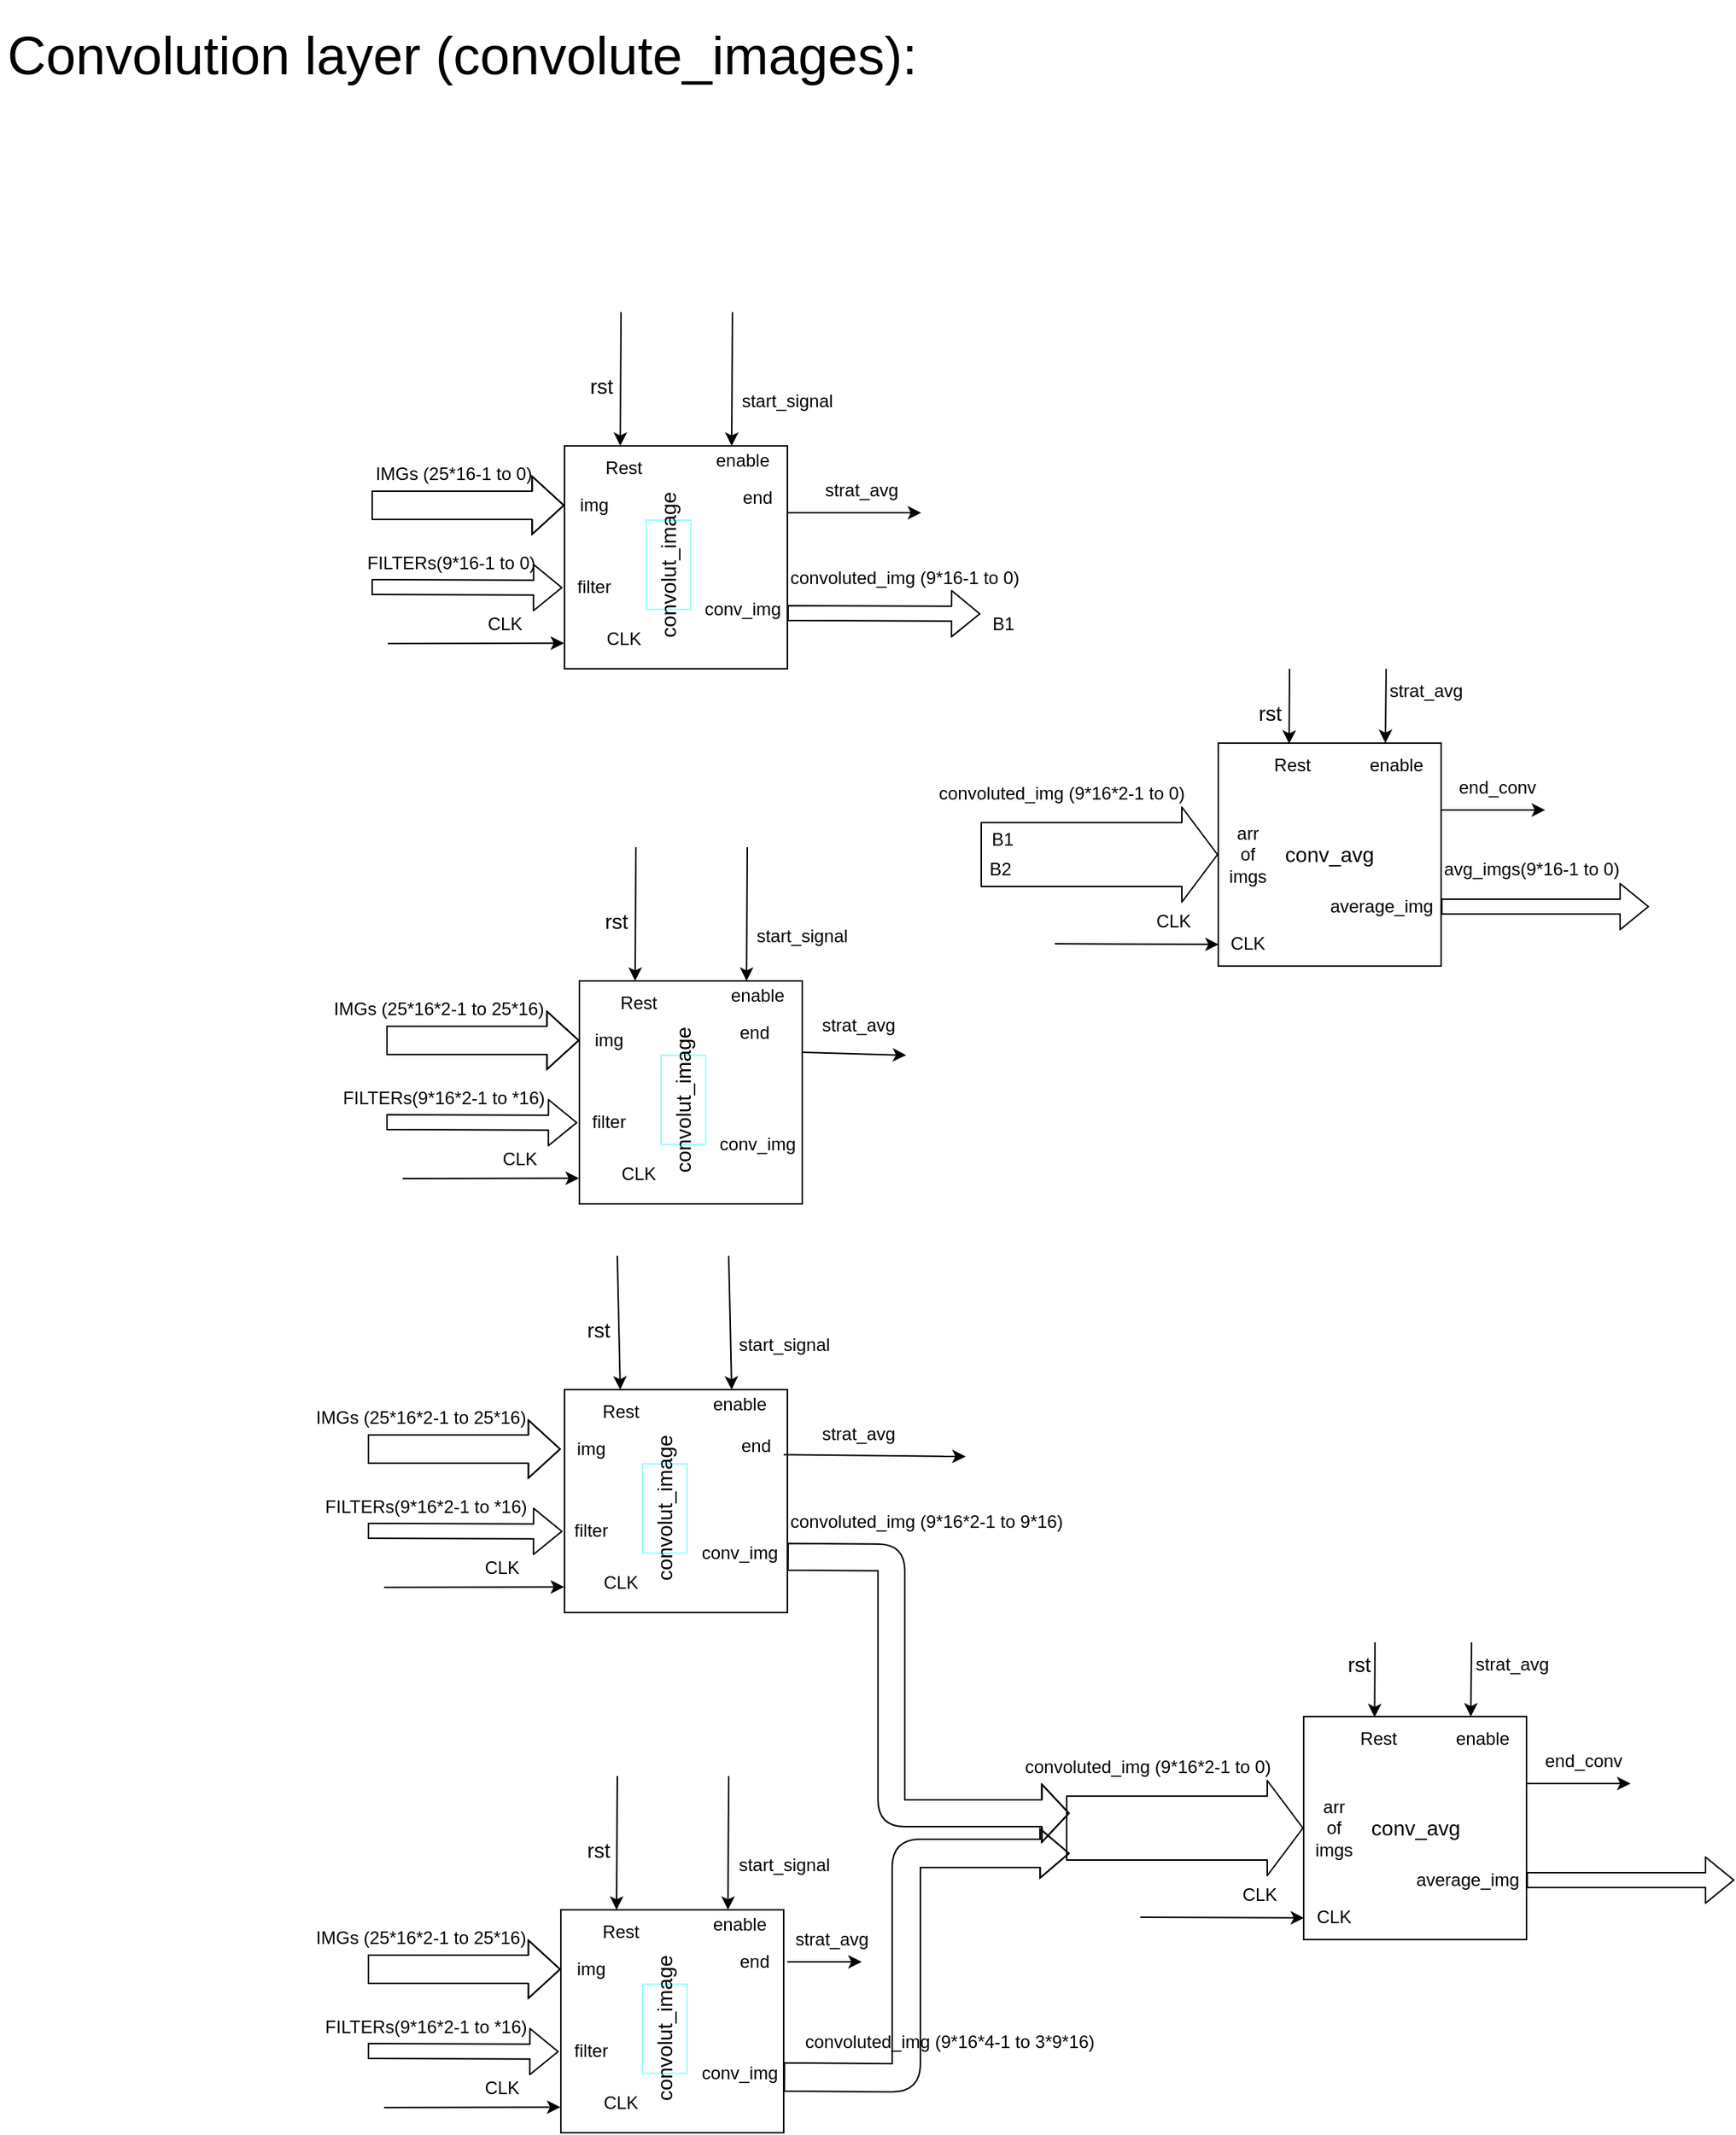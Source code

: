 <mxfile version="14.7.2" type="github">
  <diagram id="MoYYfzDykTdppg0qkuKj" name="Page-1">
    <mxGraphModel dx="2050" dy="1593" grid="1" gridSize="10" guides="1" tooltips="1" connect="1" arrows="1" fold="1" page="1" pageScale="1" pageWidth="850" pageHeight="1100" math="0" shadow="0">
      <root>
        <mxCell id="0" />
        <mxCell id="1" parent="0" />
        <mxCell id="FeKZphnsFgbxzVcXP9qo-1" value="" style="whiteSpace=wrap;html=1;aspect=fixed;fillColor=#FFFFFF;" vertex="1" parent="1">
          <mxGeometry x="90" y="130" width="150" height="150" as="geometry" />
        </mxCell>
        <mxCell id="FeKZphnsFgbxzVcXP9qo-2" value="&lt;font style=&quot;font-size: 14px&quot;&gt;convolut_image&lt;/font&gt;" style="text;html=1;strokeColor=#99FFFF;fillColor=none;align=center;verticalAlign=middle;whiteSpace=wrap;rounded=0;rotation=-90;" vertex="1" parent="1">
          <mxGeometry x="130" y="195" width="60" height="30" as="geometry" />
        </mxCell>
        <mxCell id="FeKZphnsFgbxzVcXP9qo-5" value="&lt;span style=&quot;font-size: 14px&quot;&gt;conv_avg&lt;/span&gt;" style="whiteSpace=wrap;html=1;aspect=fixed;" vertex="1" parent="1">
          <mxGeometry x="530" y="330" width="150" height="150" as="geometry" />
        </mxCell>
        <mxCell id="FeKZphnsFgbxzVcXP9qo-8" value="&lt;h1&gt;&lt;span style=&quot;font-size: 36px ; font-weight: 400 ; text-align: center&quot;&gt;Convolution layer (convolute_images):&lt;/span&gt;&lt;br&gt;&lt;/h1&gt;&lt;div&gt;&lt;span style=&quot;font-size: 36px ; font-weight: 400 ; text-align: center&quot;&gt;&lt;br&gt;&lt;/span&gt;&lt;/div&gt;" style="text;html=1;strokeColor=none;fillColor=none;spacing=5;spacingTop=-20;whiteSpace=wrap;overflow=hidden;rounded=0;" vertex="1" parent="1">
          <mxGeometry x="-290" y="-160" width="860" height="120" as="geometry" />
        </mxCell>
        <mxCell id="FeKZphnsFgbxzVcXP9qo-10" value="strat_avg" style="text;html=1;strokeColor=none;fillColor=none;align=center;verticalAlign=middle;whiteSpace=wrap;rounded=0;" vertex="1" parent="1">
          <mxGeometry x="260" y="145" width="60" height="30" as="geometry" />
        </mxCell>
        <mxCell id="FeKZphnsFgbxzVcXP9qo-16" value="" style="endArrow=classic;html=1;entryX=0.75;entryY=0;entryDx=0;entryDy=0;" edge="1" parent="1" target="FeKZphnsFgbxzVcXP9qo-1">
          <mxGeometry width="50" height="50" relative="1" as="geometry">
            <mxPoint x="203" y="40" as="sourcePoint" />
            <mxPoint x="205" y="120" as="targetPoint" />
          </mxGeometry>
        </mxCell>
        <mxCell id="FeKZphnsFgbxzVcXP9qo-18" value="&lt;font style=&quot;font-size: 14px&quot;&gt;rst&lt;/font&gt;" style="text;html=1;strokeColor=none;fillColor=none;align=center;verticalAlign=middle;whiteSpace=wrap;rounded=0;" vertex="1" parent="1">
          <mxGeometry x="90" y="80" width="50" height="20" as="geometry" />
        </mxCell>
        <mxCell id="FeKZphnsFgbxzVcXP9qo-112" value="start_signal" style="text;html=1;strokeColor=none;fillColor=none;align=center;verticalAlign=middle;whiteSpace=wrap;rounded=0;" vertex="1" parent="1">
          <mxGeometry x="220" y="90" width="40" height="20" as="geometry" />
        </mxCell>
        <mxCell id="FeKZphnsFgbxzVcXP9qo-113" value="enable" style="text;html=1;strokeColor=none;fillColor=none;align=center;verticalAlign=middle;whiteSpace=wrap;rounded=0;" vertex="1" parent="1">
          <mxGeometry x="190" y="130" width="40" height="20" as="geometry" />
        </mxCell>
        <mxCell id="FeKZphnsFgbxzVcXP9qo-114" value="Rest" style="text;html=1;strokeColor=none;fillColor=none;align=center;verticalAlign=middle;whiteSpace=wrap;rounded=0;" vertex="1" parent="1">
          <mxGeometry x="110" y="135" width="40" height="20" as="geometry" />
        </mxCell>
        <mxCell id="FeKZphnsFgbxzVcXP9qo-116" value="" style="endArrow=classic;html=1;entryX=-0.002;entryY=0.885;entryDx=0;entryDy=0;entryPerimeter=0;" edge="1" parent="1" target="FeKZphnsFgbxzVcXP9qo-1">
          <mxGeometry width="50" height="50" relative="1" as="geometry">
            <mxPoint x="-29" y="263" as="sourcePoint" />
            <mxPoint x="70" y="261" as="targetPoint" />
          </mxGeometry>
        </mxCell>
        <mxCell id="FeKZphnsFgbxzVcXP9qo-117" value="CLK" style="text;html=1;strokeColor=none;fillColor=none;align=center;verticalAlign=middle;whiteSpace=wrap;rounded=0;" vertex="1" parent="1">
          <mxGeometry x="30" y="240" width="40" height="20" as="geometry" />
        </mxCell>
        <mxCell id="FeKZphnsFgbxzVcXP9qo-119" value="CLK" style="text;html=1;strokeColor=none;fillColor=none;align=center;verticalAlign=middle;whiteSpace=wrap;rounded=0;" vertex="1" parent="1">
          <mxGeometry x="110" y="250" width="40" height="20" as="geometry" />
        </mxCell>
        <mxCell id="FeKZphnsFgbxzVcXP9qo-121" value="" style="shape=flexArrow;endArrow=classic;html=1;entryX=-0.009;entryY=0.636;entryDx=0;entryDy=0;entryPerimeter=0;" edge="1" parent="1" target="FeKZphnsFgbxzVcXP9qo-1">
          <mxGeometry width="50" height="50" relative="1" as="geometry">
            <mxPoint x="-40" y="225" as="sourcePoint" />
            <mxPoint x="40" y="190" as="targetPoint" />
          </mxGeometry>
        </mxCell>
        <mxCell id="FeKZphnsFgbxzVcXP9qo-123" value="" style="shape=flexArrow;endArrow=classic;html=1;entryX=0;entryY=0.5;entryDx=0;entryDy=0;endWidth=19;endSize=6.78;width=19;" edge="1" parent="1" target="FeKZphnsFgbxzVcXP9qo-132">
          <mxGeometry width="50" height="50" relative="1" as="geometry">
            <mxPoint x="-40" y="170" as="sourcePoint" />
            <mxPoint x="60" y="140" as="targetPoint" />
            <Array as="points">
              <mxPoint x="40" y="170" />
            </Array>
          </mxGeometry>
        </mxCell>
        <mxCell id="FeKZphnsFgbxzVcXP9qo-124" value="&lt;h1 style=&quot;text-align: left&quot;&gt;&lt;span style=&quot;font-weight: normal&quot;&gt;&lt;font style=&quot;font-size: 12px&quot;&gt;IMGs (25*16-1 to 0)&lt;/font&gt;&lt;/span&gt;&lt;/h1&gt;" style="text;html=1;align=center;verticalAlign=middle;resizable=0;points=[];autosize=1;strokeColor=none;" vertex="1" parent="1">
          <mxGeometry x="-45" y="115" width="120" height="60" as="geometry" />
        </mxCell>
        <mxCell id="FeKZphnsFgbxzVcXP9qo-126" value="&lt;h1 style=&quot;text-align: left&quot;&gt;&lt;span style=&quot;font-weight: normal&quot;&gt;&lt;font style=&quot;font-size: 12px&quot;&gt;FILTERs(9*16-1 to 0)&amp;nbsp;&lt;/font&gt;&lt;/span&gt;&lt;/h1&gt;" style="text;html=1;align=center;verticalAlign=middle;resizable=0;points=[];autosize=1;strokeColor=none;" vertex="1" parent="1">
          <mxGeometry x="-50" y="175" width="130" height="60" as="geometry" />
        </mxCell>
        <mxCell id="FeKZphnsFgbxzVcXP9qo-129" value="&lt;h1&gt;&lt;span style=&quot;font-weight: normal&quot;&gt;&lt;font style=&quot;font-size: 12px&quot;&gt;convoluted_img&amp;nbsp;&lt;/font&gt;&lt;/span&gt;&lt;span style=&quot;font-weight: normal&quot;&gt;&lt;font style=&quot;font-size: 12px&quot;&gt;(9*16-1 to 0)&amp;nbsp;&lt;/font&gt;&lt;/span&gt;&lt;/h1&gt;" style="text;html=1;strokeColor=none;fillColor=none;align=left;verticalAlign=middle;whiteSpace=wrap;rounded=0;" vertex="1" parent="1">
          <mxGeometry x="240" y="205" width="180" height="20" as="geometry" />
        </mxCell>
        <mxCell id="FeKZphnsFgbxzVcXP9qo-131" value="B1" style="text;html=1;align=center;verticalAlign=middle;resizable=0;points=[];autosize=1;strokeColor=none;" vertex="1" parent="1">
          <mxGeometry x="370" y="240" width="30" height="20" as="geometry" />
        </mxCell>
        <mxCell id="FeKZphnsFgbxzVcXP9qo-132" value="img" style="text;html=1;strokeColor=none;fillColor=none;align=center;verticalAlign=middle;whiteSpace=wrap;rounded=0;" vertex="1" parent="1">
          <mxGeometry x="90" y="160" width="40" height="20" as="geometry" />
        </mxCell>
        <mxCell id="FeKZphnsFgbxzVcXP9qo-133" value="filter" style="text;html=1;strokeColor=none;fillColor=none;align=center;verticalAlign=middle;whiteSpace=wrap;rounded=0;" vertex="1" parent="1">
          <mxGeometry x="90" y="215" width="40" height="20" as="geometry" />
        </mxCell>
        <mxCell id="FeKZphnsFgbxzVcXP9qo-134" value="conv_img" style="text;html=1;strokeColor=none;fillColor=none;align=center;verticalAlign=middle;whiteSpace=wrap;rounded=0;" vertex="1" parent="1">
          <mxGeometry x="190" y="230" width="40" height="20" as="geometry" />
        </mxCell>
        <mxCell id="FeKZphnsFgbxzVcXP9qo-139" value="" style="shape=flexArrow;endArrow=classic;html=1;exitX=1;exitY=0.75;exitDx=0;exitDy=0;" edge="1" parent="1" source="FeKZphnsFgbxzVcXP9qo-1">
          <mxGeometry width="50" height="50" relative="1" as="geometry">
            <mxPoint x="270" y="260" as="sourcePoint" />
            <mxPoint x="370" y="243" as="targetPoint" />
          </mxGeometry>
        </mxCell>
        <mxCell id="FeKZphnsFgbxzVcXP9qo-146" value="" style="endArrow=classic;html=1;entryX=0.25;entryY=0;entryDx=0;entryDy=0;" edge="1" parent="1" target="FeKZphnsFgbxzVcXP9qo-1">
          <mxGeometry width="50" height="50" relative="1" as="geometry">
            <mxPoint x="128" y="40" as="sourcePoint" />
            <mxPoint x="140" y="30" as="targetPoint" />
          </mxGeometry>
        </mxCell>
        <mxCell id="FeKZphnsFgbxzVcXP9qo-150" value="end" style="text;html=1;strokeColor=none;fillColor=none;align=center;verticalAlign=middle;whiteSpace=wrap;rounded=0;" vertex="1" parent="1">
          <mxGeometry x="200" y="155" width="40" height="20" as="geometry" />
        </mxCell>
        <mxCell id="FeKZphnsFgbxzVcXP9qo-151" value="" style="endArrow=classic;html=1;entryX=0.318;entryY=0.003;entryDx=0;entryDy=0;entryPerimeter=0;" edge="1" parent="1" target="FeKZphnsFgbxzVcXP9qo-5">
          <mxGeometry width="50" height="50" relative="1" as="geometry">
            <mxPoint x="578" y="280" as="sourcePoint" />
            <mxPoint x="590" y="245" as="targetPoint" />
          </mxGeometry>
        </mxCell>
        <mxCell id="FeKZphnsFgbxzVcXP9qo-154" value="&lt;font style=&quot;font-size: 14px&quot;&gt;rst&lt;/font&gt;" style="text;html=1;strokeColor=none;fillColor=none;align=center;verticalAlign=middle;whiteSpace=wrap;rounded=0;" vertex="1" parent="1">
          <mxGeometry x="540" y="300" width="50" height="20" as="geometry" />
        </mxCell>
        <mxCell id="FeKZphnsFgbxzVcXP9qo-155" value="enable" style="text;html=1;strokeColor=none;fillColor=none;align=center;verticalAlign=middle;whiteSpace=wrap;rounded=0;" vertex="1" parent="1">
          <mxGeometry x="630" y="335" width="40" height="20" as="geometry" />
        </mxCell>
        <mxCell id="FeKZphnsFgbxzVcXP9qo-156" value="Rest" style="text;html=1;strokeColor=none;fillColor=none;align=center;verticalAlign=middle;whiteSpace=wrap;rounded=0;" vertex="1" parent="1">
          <mxGeometry x="560" y="335" width="40" height="20" as="geometry" />
        </mxCell>
        <mxCell id="FeKZphnsFgbxzVcXP9qo-157" value="" style="whiteSpace=wrap;html=1;aspect=fixed;fillColor=#FFFFFF;" vertex="1" parent="1">
          <mxGeometry x="100" y="490" width="150" height="150" as="geometry" />
        </mxCell>
        <mxCell id="FeKZphnsFgbxzVcXP9qo-158" value="&lt;font style=&quot;font-size: 14px&quot;&gt;convolut_image&lt;/font&gt;" style="text;html=1;strokeColor=#99FFFF;fillColor=none;align=center;verticalAlign=middle;whiteSpace=wrap;rounded=0;rotation=-90;" vertex="1" parent="1">
          <mxGeometry x="140" y="555" width="60" height="30" as="geometry" />
        </mxCell>
        <mxCell id="FeKZphnsFgbxzVcXP9qo-159" value="strat_avg" style="text;html=1;strokeColor=none;fillColor=none;align=center;verticalAlign=middle;whiteSpace=wrap;rounded=0;" vertex="1" parent="1">
          <mxGeometry x="257.5" y="505" width="60" height="30" as="geometry" />
        </mxCell>
        <mxCell id="FeKZphnsFgbxzVcXP9qo-160" value="" style="endArrow=classic;html=1;entryX=0.75;entryY=0;entryDx=0;entryDy=0;" edge="1" parent="1" target="FeKZphnsFgbxzVcXP9qo-157">
          <mxGeometry width="50" height="50" relative="1" as="geometry">
            <mxPoint x="213" y="400" as="sourcePoint" />
            <mxPoint x="215" y="480" as="targetPoint" />
          </mxGeometry>
        </mxCell>
        <mxCell id="FeKZphnsFgbxzVcXP9qo-161" value="&lt;font style=&quot;font-size: 14px&quot;&gt;rst&lt;/font&gt;" style="text;html=1;strokeColor=none;fillColor=none;align=center;verticalAlign=middle;whiteSpace=wrap;rounded=0;" vertex="1" parent="1">
          <mxGeometry x="100" y="440" width="50" height="20" as="geometry" />
        </mxCell>
        <mxCell id="FeKZphnsFgbxzVcXP9qo-162" value="start_signal" style="text;html=1;strokeColor=none;fillColor=none;align=center;verticalAlign=middle;whiteSpace=wrap;rounded=0;" vertex="1" parent="1">
          <mxGeometry x="230" y="450" width="40" height="20" as="geometry" />
        </mxCell>
        <mxCell id="FeKZphnsFgbxzVcXP9qo-163" value="enable" style="text;html=1;strokeColor=none;fillColor=none;align=center;verticalAlign=middle;whiteSpace=wrap;rounded=0;" vertex="1" parent="1">
          <mxGeometry x="200" y="490" width="40" height="20" as="geometry" />
        </mxCell>
        <mxCell id="FeKZphnsFgbxzVcXP9qo-164" value="Rest" style="text;html=1;strokeColor=none;fillColor=none;align=center;verticalAlign=middle;whiteSpace=wrap;rounded=0;" vertex="1" parent="1">
          <mxGeometry x="120" y="495" width="40" height="20" as="geometry" />
        </mxCell>
        <mxCell id="FeKZphnsFgbxzVcXP9qo-165" value="" style="endArrow=classic;html=1;entryX=-0.002;entryY=0.885;entryDx=0;entryDy=0;entryPerimeter=0;" edge="1" parent="1" target="FeKZphnsFgbxzVcXP9qo-157">
          <mxGeometry width="50" height="50" relative="1" as="geometry">
            <mxPoint x="-19" y="623" as="sourcePoint" />
            <mxPoint x="80" y="621" as="targetPoint" />
          </mxGeometry>
        </mxCell>
        <mxCell id="FeKZphnsFgbxzVcXP9qo-166" value="CLK" style="text;html=1;strokeColor=none;fillColor=none;align=center;verticalAlign=middle;whiteSpace=wrap;rounded=0;" vertex="1" parent="1">
          <mxGeometry x="40" y="600" width="40" height="20" as="geometry" />
        </mxCell>
        <mxCell id="FeKZphnsFgbxzVcXP9qo-167" value="CLK" style="text;html=1;strokeColor=none;fillColor=none;align=center;verticalAlign=middle;whiteSpace=wrap;rounded=0;" vertex="1" parent="1">
          <mxGeometry x="120" y="610" width="40" height="20" as="geometry" />
        </mxCell>
        <mxCell id="FeKZphnsFgbxzVcXP9qo-168" value="" style="shape=flexArrow;endArrow=classic;html=1;entryX=-0.009;entryY=0.636;entryDx=0;entryDy=0;entryPerimeter=0;" edge="1" parent="1" target="FeKZphnsFgbxzVcXP9qo-157">
          <mxGeometry width="50" height="50" relative="1" as="geometry">
            <mxPoint x="-30" y="585" as="sourcePoint" />
            <mxPoint x="50" y="550" as="targetPoint" />
          </mxGeometry>
        </mxCell>
        <mxCell id="FeKZphnsFgbxzVcXP9qo-169" value="" style="shape=flexArrow;endArrow=classic;html=1;entryX=0;entryY=0.5;entryDx=0;entryDy=0;endWidth=19;endSize=6.78;width=19;" edge="1" parent="1" target="FeKZphnsFgbxzVcXP9qo-174">
          <mxGeometry width="50" height="50" relative="1" as="geometry">
            <mxPoint x="-30" y="530" as="sourcePoint" />
            <mxPoint x="70" y="500" as="targetPoint" />
            <Array as="points">
              <mxPoint x="50" y="530" />
            </Array>
          </mxGeometry>
        </mxCell>
        <mxCell id="FeKZphnsFgbxzVcXP9qo-170" value="&lt;h1 style=&quot;text-align: left&quot;&gt;&lt;span style=&quot;font-weight: normal&quot;&gt;&lt;font style=&quot;font-size: 12px&quot;&gt;IMGs (25*16*2-1 to&amp;nbsp;&lt;/font&gt;&lt;/span&gt;&lt;span style=&quot;font-weight: normal&quot;&gt;&lt;font style=&quot;font-size: 12px&quot;&gt;25*16)&lt;/font&gt;&lt;/span&gt;&lt;/h1&gt;" style="text;html=1;align=center;verticalAlign=middle;resizable=0;points=[];autosize=1;strokeColor=none;" vertex="1" parent="1">
          <mxGeometry x="-75" y="475" width="160" height="60" as="geometry" />
        </mxCell>
        <mxCell id="FeKZphnsFgbxzVcXP9qo-171" value="&lt;h1 style=&quot;text-align: left&quot;&gt;&lt;span style=&quot;font-weight: normal&quot;&gt;&lt;font style=&quot;font-size: 12px&quot;&gt;FILTERs(9*16*2-1 to *16)&amp;nbsp;&lt;/font&gt;&lt;/span&gt;&lt;/h1&gt;" style="text;html=1;align=center;verticalAlign=middle;resizable=0;points=[];autosize=1;strokeColor=none;" vertex="1" parent="1">
          <mxGeometry x="-65" y="535" width="150" height="60" as="geometry" />
        </mxCell>
        <mxCell id="FeKZphnsFgbxzVcXP9qo-172" value="avg_imgs&lt;span&gt;(9*16-1 to 0)&amp;nbsp;&lt;/span&gt;" style="text;html=1;strokeColor=none;fillColor=none;align=left;verticalAlign=middle;whiteSpace=wrap;rounded=0;" vertex="1" parent="1">
          <mxGeometry x="680" y="405" width="130" height="20" as="geometry" />
        </mxCell>
        <mxCell id="FeKZphnsFgbxzVcXP9qo-174" value="img" style="text;html=1;strokeColor=none;fillColor=none;align=center;verticalAlign=middle;whiteSpace=wrap;rounded=0;" vertex="1" parent="1">
          <mxGeometry x="100" y="520" width="40" height="20" as="geometry" />
        </mxCell>
        <mxCell id="FeKZphnsFgbxzVcXP9qo-175" value="filter" style="text;html=1;strokeColor=none;fillColor=none;align=center;verticalAlign=middle;whiteSpace=wrap;rounded=0;" vertex="1" parent="1">
          <mxGeometry x="100" y="575" width="40" height="20" as="geometry" />
        </mxCell>
        <mxCell id="FeKZphnsFgbxzVcXP9qo-176" value="conv_img" style="text;html=1;strokeColor=none;fillColor=none;align=center;verticalAlign=middle;whiteSpace=wrap;rounded=0;" vertex="1" parent="1">
          <mxGeometry x="200" y="590" width="40" height="20" as="geometry" />
        </mxCell>
        <mxCell id="FeKZphnsFgbxzVcXP9qo-177" value="" style="shape=flexArrow;endArrow=classic;html=1;" edge="1" parent="1">
          <mxGeometry width="50" height="50" relative="1" as="geometry">
            <mxPoint x="680" y="440" as="sourcePoint" />
            <mxPoint x="820" y="440" as="targetPoint" />
          </mxGeometry>
        </mxCell>
        <mxCell id="FeKZphnsFgbxzVcXP9qo-178" value="" style="endArrow=classic;html=1;entryX=0.25;entryY=0;entryDx=0;entryDy=0;" edge="1" parent="1" target="FeKZphnsFgbxzVcXP9qo-157">
          <mxGeometry width="50" height="50" relative="1" as="geometry">
            <mxPoint x="138" y="400" as="sourcePoint" />
            <mxPoint x="150" y="390" as="targetPoint" />
          </mxGeometry>
        </mxCell>
        <mxCell id="FeKZphnsFgbxzVcXP9qo-179" value="end" style="text;html=1;strokeColor=none;fillColor=none;align=center;verticalAlign=middle;whiteSpace=wrap;rounded=0;" vertex="1" parent="1">
          <mxGeometry x="197.5" y="515" width="40" height="20" as="geometry" />
        </mxCell>
        <mxCell id="FeKZphnsFgbxzVcXP9qo-205" value="" style="whiteSpace=wrap;html=1;aspect=fixed;fillColor=#FFFFFF;" vertex="1" parent="1">
          <mxGeometry x="87.5" y="1115" width="150" height="150" as="geometry" />
        </mxCell>
        <mxCell id="FeKZphnsFgbxzVcXP9qo-206" value="&lt;font style=&quot;font-size: 14px&quot;&gt;convolut_image&lt;/font&gt;" style="text;html=1;strokeColor=#99FFFF;fillColor=none;align=center;verticalAlign=middle;whiteSpace=wrap;rounded=0;rotation=-90;" vertex="1" parent="1">
          <mxGeometry x="127.5" y="1180" width="60" height="30" as="geometry" />
        </mxCell>
        <mxCell id="FeKZphnsFgbxzVcXP9qo-207" value="strat_avg" style="text;html=1;strokeColor=none;fillColor=none;align=center;verticalAlign=middle;whiteSpace=wrap;rounded=0;" vertex="1" parent="1">
          <mxGeometry x="240" y="1120" width="60" height="30" as="geometry" />
        </mxCell>
        <mxCell id="FeKZphnsFgbxzVcXP9qo-208" value="" style="endArrow=classic;html=1;entryX=0.75;entryY=0;entryDx=0;entryDy=0;" edge="1" parent="1" target="FeKZphnsFgbxzVcXP9qo-205">
          <mxGeometry width="50" height="50" relative="1" as="geometry">
            <mxPoint x="200.5" y="1025" as="sourcePoint" />
            <mxPoint x="202.5" y="1105" as="targetPoint" />
          </mxGeometry>
        </mxCell>
        <mxCell id="FeKZphnsFgbxzVcXP9qo-209" value="&lt;font style=&quot;font-size: 14px&quot;&gt;rst&lt;/font&gt;" style="text;html=1;strokeColor=none;fillColor=none;align=center;verticalAlign=middle;whiteSpace=wrap;rounded=0;" vertex="1" parent="1">
          <mxGeometry x="87.5" y="1065" width="50" height="20" as="geometry" />
        </mxCell>
        <mxCell id="FeKZphnsFgbxzVcXP9qo-210" value="start_signal" style="text;html=1;strokeColor=none;fillColor=none;align=center;verticalAlign=middle;whiteSpace=wrap;rounded=0;" vertex="1" parent="1">
          <mxGeometry x="217.5" y="1075" width="40" height="20" as="geometry" />
        </mxCell>
        <mxCell id="FeKZphnsFgbxzVcXP9qo-211" value="enable" style="text;html=1;strokeColor=none;fillColor=none;align=center;verticalAlign=middle;whiteSpace=wrap;rounded=0;" vertex="1" parent="1">
          <mxGeometry x="187.5" y="1115" width="40" height="20" as="geometry" />
        </mxCell>
        <mxCell id="FeKZphnsFgbxzVcXP9qo-212" value="Rest" style="text;html=1;strokeColor=none;fillColor=none;align=center;verticalAlign=middle;whiteSpace=wrap;rounded=0;" vertex="1" parent="1">
          <mxGeometry x="107.5" y="1120" width="40" height="20" as="geometry" />
        </mxCell>
        <mxCell id="FeKZphnsFgbxzVcXP9qo-213" value="" style="endArrow=classic;html=1;entryX=-0.002;entryY=0.885;entryDx=0;entryDy=0;entryPerimeter=0;" edge="1" parent="1" target="FeKZphnsFgbxzVcXP9qo-205">
          <mxGeometry width="50" height="50" relative="1" as="geometry">
            <mxPoint x="-31.5" y="1248" as="sourcePoint" />
            <mxPoint x="67.5" y="1246" as="targetPoint" />
          </mxGeometry>
        </mxCell>
        <mxCell id="FeKZphnsFgbxzVcXP9qo-214" value="CLK" style="text;html=1;strokeColor=none;fillColor=none;align=center;verticalAlign=middle;whiteSpace=wrap;rounded=0;" vertex="1" parent="1">
          <mxGeometry x="27.5" y="1225" width="40" height="20" as="geometry" />
        </mxCell>
        <mxCell id="FeKZphnsFgbxzVcXP9qo-215" value="CLK" style="text;html=1;strokeColor=none;fillColor=none;align=center;verticalAlign=middle;whiteSpace=wrap;rounded=0;" vertex="1" parent="1">
          <mxGeometry x="107.5" y="1235" width="40" height="20" as="geometry" />
        </mxCell>
        <mxCell id="FeKZphnsFgbxzVcXP9qo-216" value="" style="shape=flexArrow;endArrow=classic;html=1;entryX=-0.009;entryY=0.636;entryDx=0;entryDy=0;entryPerimeter=0;" edge="1" parent="1" target="FeKZphnsFgbxzVcXP9qo-205">
          <mxGeometry width="50" height="50" relative="1" as="geometry">
            <mxPoint x="-42.5" y="1210" as="sourcePoint" />
            <mxPoint x="37.5" y="1175" as="targetPoint" />
          </mxGeometry>
        </mxCell>
        <mxCell id="FeKZphnsFgbxzVcXP9qo-217" value="" style="shape=flexArrow;endArrow=classic;html=1;entryX=0;entryY=0.5;entryDx=0;entryDy=0;endWidth=19;endSize=6.78;width=19;" edge="1" parent="1" target="FeKZphnsFgbxzVcXP9qo-222">
          <mxGeometry width="50" height="50" relative="1" as="geometry">
            <mxPoint x="-42.5" y="1155" as="sourcePoint" />
            <mxPoint x="57.5" y="1125" as="targetPoint" />
            <Array as="points">
              <mxPoint x="37.5" y="1155" />
            </Array>
          </mxGeometry>
        </mxCell>
        <mxCell id="FeKZphnsFgbxzVcXP9qo-218" value="&lt;h1 style=&quot;text-align: left&quot;&gt;&lt;span style=&quot;font-weight: normal&quot;&gt;&lt;font style=&quot;font-size: 12px&quot;&gt;IMGs (25*16*2-1 to&amp;nbsp;&lt;/font&gt;&lt;/span&gt;&lt;span style=&quot;font-weight: normal&quot;&gt;&lt;font style=&quot;font-size: 12px&quot;&gt;25*16)&lt;/font&gt;&lt;/span&gt;&lt;/h1&gt;" style="text;html=1;align=center;verticalAlign=middle;resizable=0;points=[];autosize=1;strokeColor=none;" vertex="1" parent="1">
          <mxGeometry x="-87.5" y="1100" width="160" height="60" as="geometry" />
        </mxCell>
        <mxCell id="FeKZphnsFgbxzVcXP9qo-219" value="&lt;h1 style=&quot;text-align: left&quot;&gt;&lt;span style=&quot;font-weight: normal&quot;&gt;&lt;font style=&quot;font-size: 12px&quot;&gt;FILTERs(9*16*2-1 to *16)&amp;nbsp;&lt;/font&gt;&lt;/span&gt;&lt;/h1&gt;" style="text;html=1;align=center;verticalAlign=middle;resizable=0;points=[];autosize=1;strokeColor=none;" vertex="1" parent="1">
          <mxGeometry x="-77.5" y="1160" width="150" height="60" as="geometry" />
        </mxCell>
        <mxCell id="FeKZphnsFgbxzVcXP9qo-220" value="&lt;h1&gt;&lt;span style=&quot;font-weight: normal&quot;&gt;&lt;font style=&quot;font-size: 12px&quot;&gt;convoluted_img&amp;nbsp;&lt;/font&gt;&lt;/span&gt;&lt;span style=&quot;font-weight: normal&quot;&gt;&lt;font style=&quot;font-size: 12px&quot;&gt;(9*16*4-1 to 3*9*16)&amp;nbsp;&lt;/font&gt;&lt;/span&gt;&lt;/h1&gt;" style="text;html=1;strokeColor=none;fillColor=none;align=left;verticalAlign=middle;whiteSpace=wrap;rounded=0;" vertex="1" parent="1">
          <mxGeometry x="250" y="1190" width="210" height="20" as="geometry" />
        </mxCell>
        <mxCell id="FeKZphnsFgbxzVcXP9qo-222" value="img" style="text;html=1;strokeColor=none;fillColor=none;align=center;verticalAlign=middle;whiteSpace=wrap;rounded=0;" vertex="1" parent="1">
          <mxGeometry x="87.5" y="1145" width="40" height="20" as="geometry" />
        </mxCell>
        <mxCell id="FeKZphnsFgbxzVcXP9qo-223" value="filter" style="text;html=1;strokeColor=none;fillColor=none;align=center;verticalAlign=middle;whiteSpace=wrap;rounded=0;" vertex="1" parent="1">
          <mxGeometry x="87.5" y="1200" width="40" height="20" as="geometry" />
        </mxCell>
        <mxCell id="FeKZphnsFgbxzVcXP9qo-224" value="conv_img" style="text;html=1;strokeColor=none;fillColor=none;align=center;verticalAlign=middle;whiteSpace=wrap;rounded=0;" vertex="1" parent="1">
          <mxGeometry x="187.5" y="1215" width="40" height="20" as="geometry" />
        </mxCell>
        <mxCell id="FeKZphnsFgbxzVcXP9qo-225" value="" style="shape=flexArrow;endArrow=classic;html=1;exitX=1;exitY=0.75;exitDx=0;exitDy=0;endWidth=13;endSize=6.13;width=19;" edge="1" parent="1" source="FeKZphnsFgbxzVcXP9qo-205">
          <mxGeometry width="50" height="50" relative="1" as="geometry">
            <mxPoint x="267.5" y="1245" as="sourcePoint" />
            <mxPoint x="430" y="1077" as="targetPoint" />
            <Array as="points">
              <mxPoint x="320" y="1228" />
              <mxPoint x="320" y="1077" />
            </Array>
          </mxGeometry>
        </mxCell>
        <mxCell id="FeKZphnsFgbxzVcXP9qo-226" value="" style="endArrow=classic;html=1;entryX=0.25;entryY=0;entryDx=0;entryDy=0;" edge="1" parent="1" target="FeKZphnsFgbxzVcXP9qo-205">
          <mxGeometry width="50" height="50" relative="1" as="geometry">
            <mxPoint x="125.5" y="1025" as="sourcePoint" />
            <mxPoint x="137.5" y="1015" as="targetPoint" />
          </mxGeometry>
        </mxCell>
        <mxCell id="FeKZphnsFgbxzVcXP9qo-227" value="end" style="text;html=1;strokeColor=none;fillColor=none;align=center;verticalAlign=middle;whiteSpace=wrap;rounded=0;" vertex="1" parent="1">
          <mxGeometry x="197.5" y="1140" width="40" height="20" as="geometry" />
        </mxCell>
        <mxCell id="FeKZphnsFgbxzVcXP9qo-228" value="" style="whiteSpace=wrap;html=1;aspect=fixed;fillColor=#FFFFFF;" vertex="1" parent="1">
          <mxGeometry x="90" y="765" width="150" height="150" as="geometry" />
        </mxCell>
        <mxCell id="FeKZphnsFgbxzVcXP9qo-229" value="&lt;font style=&quot;font-size: 14px&quot;&gt;convolut_image&lt;/font&gt;" style="text;html=1;strokeColor=#99FFFF;fillColor=none;align=center;verticalAlign=middle;whiteSpace=wrap;rounded=0;rotation=-90;" vertex="1" parent="1">
          <mxGeometry x="127.5" y="830" width="60" height="30" as="geometry" />
        </mxCell>
        <mxCell id="FeKZphnsFgbxzVcXP9qo-230" value="strat_avg" style="text;html=1;strokeColor=none;fillColor=none;align=center;verticalAlign=middle;whiteSpace=wrap;rounded=0;" vertex="1" parent="1">
          <mxGeometry x="257.5" y="780" width="60" height="30" as="geometry" />
        </mxCell>
        <mxCell id="FeKZphnsFgbxzVcXP9qo-231" value="" style="endArrow=classic;html=1;entryX=0.75;entryY=0;entryDx=0;entryDy=0;" edge="1" parent="1" target="FeKZphnsFgbxzVcXP9qo-228">
          <mxGeometry width="50" height="50" relative="1" as="geometry">
            <mxPoint x="200.5" y="675" as="sourcePoint" />
            <mxPoint x="202.5" y="755" as="targetPoint" />
          </mxGeometry>
        </mxCell>
        <mxCell id="FeKZphnsFgbxzVcXP9qo-232" value="&lt;font style=&quot;font-size: 14px&quot;&gt;rst&lt;/font&gt;" style="text;html=1;strokeColor=none;fillColor=none;align=center;verticalAlign=middle;whiteSpace=wrap;rounded=0;" vertex="1" parent="1">
          <mxGeometry x="87.5" y="715" width="50" height="20" as="geometry" />
        </mxCell>
        <mxCell id="FeKZphnsFgbxzVcXP9qo-233" value="start_signal" style="text;html=1;strokeColor=none;fillColor=none;align=center;verticalAlign=middle;whiteSpace=wrap;rounded=0;" vertex="1" parent="1">
          <mxGeometry x="217.5" y="725" width="40" height="20" as="geometry" />
        </mxCell>
        <mxCell id="FeKZphnsFgbxzVcXP9qo-234" value="enable" style="text;html=1;strokeColor=none;fillColor=none;align=center;verticalAlign=middle;whiteSpace=wrap;rounded=0;" vertex="1" parent="1">
          <mxGeometry x="187.5" y="765" width="40" height="20" as="geometry" />
        </mxCell>
        <mxCell id="FeKZphnsFgbxzVcXP9qo-235" value="Rest" style="text;html=1;strokeColor=none;fillColor=none;align=center;verticalAlign=middle;whiteSpace=wrap;rounded=0;" vertex="1" parent="1">
          <mxGeometry x="107.5" y="770" width="40" height="20" as="geometry" />
        </mxCell>
        <mxCell id="FeKZphnsFgbxzVcXP9qo-236" value="" style="endArrow=classic;html=1;entryX=-0.002;entryY=0.885;entryDx=0;entryDy=0;entryPerimeter=0;" edge="1" parent="1" target="FeKZphnsFgbxzVcXP9qo-228">
          <mxGeometry width="50" height="50" relative="1" as="geometry">
            <mxPoint x="-31.5" y="898" as="sourcePoint" />
            <mxPoint x="67.5" y="896" as="targetPoint" />
          </mxGeometry>
        </mxCell>
        <mxCell id="FeKZphnsFgbxzVcXP9qo-237" value="CLK" style="text;html=1;strokeColor=none;fillColor=none;align=center;verticalAlign=middle;whiteSpace=wrap;rounded=0;" vertex="1" parent="1">
          <mxGeometry x="27.5" y="875" width="40" height="20" as="geometry" />
        </mxCell>
        <mxCell id="FeKZphnsFgbxzVcXP9qo-238" value="CLK" style="text;html=1;strokeColor=none;fillColor=none;align=center;verticalAlign=middle;whiteSpace=wrap;rounded=0;" vertex="1" parent="1">
          <mxGeometry x="107.5" y="885" width="40" height="20" as="geometry" />
        </mxCell>
        <mxCell id="FeKZphnsFgbxzVcXP9qo-239" value="" style="shape=flexArrow;endArrow=classic;html=1;entryX=-0.009;entryY=0.636;entryDx=0;entryDy=0;entryPerimeter=0;" edge="1" parent="1" target="FeKZphnsFgbxzVcXP9qo-228">
          <mxGeometry width="50" height="50" relative="1" as="geometry">
            <mxPoint x="-42.5" y="860" as="sourcePoint" />
            <mxPoint x="37.5" y="825" as="targetPoint" />
          </mxGeometry>
        </mxCell>
        <mxCell id="FeKZphnsFgbxzVcXP9qo-240" value="" style="shape=flexArrow;endArrow=classic;html=1;entryX=0;entryY=0.5;entryDx=0;entryDy=0;endWidth=19;endSize=6.78;width=19;" edge="1" parent="1" target="FeKZphnsFgbxzVcXP9qo-245">
          <mxGeometry width="50" height="50" relative="1" as="geometry">
            <mxPoint x="-42.5" y="805" as="sourcePoint" />
            <mxPoint x="57.5" y="775" as="targetPoint" />
            <Array as="points">
              <mxPoint x="37.5" y="805" />
            </Array>
          </mxGeometry>
        </mxCell>
        <mxCell id="FeKZphnsFgbxzVcXP9qo-241" value="&lt;h1 style=&quot;text-align: left&quot;&gt;&lt;span style=&quot;font-weight: normal&quot;&gt;&lt;font style=&quot;font-size: 12px&quot;&gt;IMGs (25*16*2-1 to&amp;nbsp;&lt;/font&gt;&lt;/span&gt;&lt;span style=&quot;font-weight: normal&quot;&gt;&lt;font style=&quot;font-size: 12px&quot;&gt;25*16)&lt;/font&gt;&lt;/span&gt;&lt;/h1&gt;" style="text;html=1;align=center;verticalAlign=middle;resizable=0;points=[];autosize=1;strokeColor=none;" vertex="1" parent="1">
          <mxGeometry x="-87.5" y="750" width="160" height="60" as="geometry" />
        </mxCell>
        <mxCell id="FeKZphnsFgbxzVcXP9qo-242" value="&lt;h1 style=&quot;text-align: left&quot;&gt;&lt;span style=&quot;font-weight: normal&quot;&gt;&lt;font style=&quot;font-size: 12px&quot;&gt;FILTERs(9*16*2-1 to *16)&amp;nbsp;&lt;/font&gt;&lt;/span&gt;&lt;/h1&gt;" style="text;html=1;align=center;verticalAlign=middle;resizable=0;points=[];autosize=1;strokeColor=none;" vertex="1" parent="1">
          <mxGeometry x="-77.5" y="810" width="150" height="60" as="geometry" />
        </mxCell>
        <mxCell id="FeKZphnsFgbxzVcXP9qo-243" value="&lt;h1&gt;&lt;span style=&quot;font-weight: normal&quot;&gt;&lt;font style=&quot;font-size: 12px&quot;&gt;convoluted_img&amp;nbsp;&lt;/font&gt;&lt;/span&gt;&lt;span style=&quot;font-weight: normal&quot;&gt;&lt;font style=&quot;font-size: 12px&quot;&gt;(9*16*2-1 to 9*16)&amp;nbsp;&lt;/font&gt;&lt;/span&gt;&lt;/h1&gt;" style="text;html=1;strokeColor=none;fillColor=none;align=left;verticalAlign=middle;whiteSpace=wrap;rounded=0;" vertex="1" parent="1">
          <mxGeometry x="240" y="840" width="210" height="20" as="geometry" />
        </mxCell>
        <mxCell id="FeKZphnsFgbxzVcXP9qo-245" value="img" style="text;html=1;strokeColor=none;fillColor=none;align=center;verticalAlign=middle;whiteSpace=wrap;rounded=0;" vertex="1" parent="1">
          <mxGeometry x="87.5" y="795" width="40" height="20" as="geometry" />
        </mxCell>
        <mxCell id="FeKZphnsFgbxzVcXP9qo-246" value="filter" style="text;html=1;strokeColor=none;fillColor=none;align=center;verticalAlign=middle;whiteSpace=wrap;rounded=0;" vertex="1" parent="1">
          <mxGeometry x="87.5" y="850" width="40" height="20" as="geometry" />
        </mxCell>
        <mxCell id="FeKZphnsFgbxzVcXP9qo-247" value="conv_img" style="text;html=1;strokeColor=none;fillColor=none;align=center;verticalAlign=middle;whiteSpace=wrap;rounded=0;" vertex="1" parent="1">
          <mxGeometry x="187.5" y="865" width="40" height="20" as="geometry" />
        </mxCell>
        <mxCell id="FeKZphnsFgbxzVcXP9qo-248" value="" style="shape=flexArrow;endArrow=classic;html=1;exitX=1;exitY=0.75;exitDx=0;exitDy=0;width=18;endSize=5.75;" edge="1" parent="1" source="FeKZphnsFgbxzVcXP9qo-228">
          <mxGeometry width="50" height="50" relative="1" as="geometry">
            <mxPoint x="267.5" y="895" as="sourcePoint" />
            <mxPoint x="430" y="1050" as="targetPoint" />
            <Array as="points">
              <mxPoint x="310" y="878" />
              <mxPoint x="310" y="1050" />
            </Array>
          </mxGeometry>
        </mxCell>
        <mxCell id="FeKZphnsFgbxzVcXP9qo-249" value="" style="endArrow=classic;html=1;entryX=0.25;entryY=0;entryDx=0;entryDy=0;" edge="1" parent="1" target="FeKZphnsFgbxzVcXP9qo-228">
          <mxGeometry width="50" height="50" relative="1" as="geometry">
            <mxPoint x="125.5" y="675" as="sourcePoint" />
            <mxPoint x="137.5" y="665" as="targetPoint" />
          </mxGeometry>
        </mxCell>
        <mxCell id="FeKZphnsFgbxzVcXP9qo-250" value="end" style="text;html=1;strokeColor=none;fillColor=none;align=center;verticalAlign=middle;whiteSpace=wrap;rounded=0;" vertex="1" parent="1">
          <mxGeometry x="200" y="790" width="37.5" height="25" as="geometry" />
        </mxCell>
        <mxCell id="FeKZphnsFgbxzVcXP9qo-251" value="" style="endArrow=classic;html=1;exitX=0.998;exitY=0.32;exitDx=0;exitDy=0;exitPerimeter=0;" edge="1" parent="1" source="FeKZphnsFgbxzVcXP9qo-157">
          <mxGeometry width="50" height="50" relative="1" as="geometry">
            <mxPoint x="265" y="545" as="sourcePoint" />
            <mxPoint x="320" y="540" as="targetPoint" />
          </mxGeometry>
        </mxCell>
        <mxCell id="FeKZphnsFgbxzVcXP9qo-253" value="" style="endArrow=classic;html=1;exitX=1;exitY=1;exitDx=0;exitDy=0;" edge="1" parent="1" source="FeKZphnsFgbxzVcXP9qo-150">
          <mxGeometry width="50" height="50" relative="1" as="geometry">
            <mxPoint x="480" y="170" as="sourcePoint" />
            <mxPoint x="330" y="175" as="targetPoint" />
          </mxGeometry>
        </mxCell>
        <mxCell id="FeKZphnsFgbxzVcXP9qo-254" value="" style="endArrow=classic;html=1;entryX=0.75;entryY=0;entryDx=0;entryDy=0;" edge="1" parent="1" target="FeKZphnsFgbxzVcXP9qo-5">
          <mxGeometry width="50" height="50" relative="1" as="geometry">
            <mxPoint x="643" y="280" as="sourcePoint" />
            <mxPoint x="670" y="220" as="targetPoint" />
          </mxGeometry>
        </mxCell>
        <mxCell id="FeKZphnsFgbxzVcXP9qo-255" value="strat_avg" style="text;html=1;strokeColor=none;fillColor=none;align=center;verticalAlign=middle;whiteSpace=wrap;rounded=0;" vertex="1" parent="1">
          <mxGeometry x="640" y="280" width="60" height="30" as="geometry" />
        </mxCell>
        <mxCell id="FeKZphnsFgbxzVcXP9qo-256" value="" style="shape=flexArrow;endArrow=classic;html=1;entryX=0;entryY=0.5;entryDx=0;entryDy=0;width=43;endSize=7.67;" edge="1" parent="1" target="FeKZphnsFgbxzVcXP9qo-5">
          <mxGeometry width="50" height="50" relative="1" as="geometry">
            <mxPoint x="370" y="405" as="sourcePoint" />
            <mxPoint x="440" y="370" as="targetPoint" />
          </mxGeometry>
        </mxCell>
        <mxCell id="FeKZphnsFgbxzVcXP9qo-257" value="&lt;h1&gt;&lt;span style=&quot;font-weight: normal&quot;&gt;&lt;font style=&quot;font-size: 12px&quot;&gt;convoluted_img&amp;nbsp;&lt;/font&gt;&lt;/span&gt;&lt;span style=&quot;font-weight: normal&quot;&gt;&lt;font style=&quot;font-size: 12px&quot;&gt;(9*16*2-1 to 0)&amp;nbsp;&lt;/font&gt;&lt;/span&gt;&lt;/h1&gt;" style="text;html=1;strokeColor=none;fillColor=none;align=left;verticalAlign=middle;whiteSpace=wrap;rounded=0;" vertex="1" parent="1">
          <mxGeometry x="340" y="350" width="180" height="20" as="geometry" />
        </mxCell>
        <mxCell id="FeKZphnsFgbxzVcXP9qo-261" value="CLK" style="text;html=1;strokeColor=none;fillColor=none;align=center;verticalAlign=middle;whiteSpace=wrap;rounded=0;" vertex="1" parent="1">
          <mxGeometry x="480" y="440" width="40" height="20" as="geometry" />
        </mxCell>
        <mxCell id="FeKZphnsFgbxzVcXP9qo-262" value="" style="endArrow=classic;html=1;entryX=0.002;entryY=0.903;entryDx=0;entryDy=0;entryPerimeter=0;" edge="1" parent="1" target="FeKZphnsFgbxzVcXP9qo-5">
          <mxGeometry width="50" height="50" relative="1" as="geometry">
            <mxPoint x="420" y="465" as="sourcePoint" />
            <mxPoint x="500" y="470" as="targetPoint" />
          </mxGeometry>
        </mxCell>
        <mxCell id="FeKZphnsFgbxzVcXP9qo-264" value="CLK" style="text;html=1;strokeColor=none;fillColor=none;align=center;verticalAlign=middle;whiteSpace=wrap;rounded=0;" vertex="1" parent="1">
          <mxGeometry x="530" y="455" width="40" height="20" as="geometry" />
        </mxCell>
        <mxCell id="FeKZphnsFgbxzVcXP9qo-265" value="arr&lt;br&gt;of&lt;br&gt;imgs" style="text;html=1;strokeColor=none;fillColor=none;align=center;verticalAlign=middle;whiteSpace=wrap;rounded=0;" vertex="1" parent="1">
          <mxGeometry x="535" y="385" width="30" height="40" as="geometry" />
        </mxCell>
        <mxCell id="FeKZphnsFgbxzVcXP9qo-266" value="average_img" style="text;html=1;strokeColor=none;fillColor=none;align=center;verticalAlign=middle;whiteSpace=wrap;rounded=0;" vertex="1" parent="1">
          <mxGeometry x="620" y="430" width="40" height="20" as="geometry" />
        </mxCell>
        <mxCell id="FeKZphnsFgbxzVcXP9qo-270" value="" style="endArrow=classic;html=1;" edge="1" parent="1">
          <mxGeometry width="50" height="50" relative="1" as="geometry">
            <mxPoint x="680" y="375" as="sourcePoint" />
            <mxPoint x="750" y="375" as="targetPoint" />
          </mxGeometry>
        </mxCell>
        <mxCell id="FeKZphnsFgbxzVcXP9qo-271" value="end_conv" style="text;html=1;strokeColor=none;fillColor=none;align=left;verticalAlign=middle;whiteSpace=wrap;rounded=0;" vertex="1" parent="1">
          <mxGeometry x="690" y="350" width="40" height="20" as="geometry" />
        </mxCell>
        <mxCell id="FeKZphnsFgbxzVcXP9qo-272" value="B1" style="text;html=1;strokeColor=none;fillColor=none;align=center;verticalAlign=middle;whiteSpace=wrap;rounded=0;" vertex="1" parent="1">
          <mxGeometry x="365" y="385" width="40" height="20" as="geometry" />
        </mxCell>
        <mxCell id="FeKZphnsFgbxzVcXP9qo-273" value="B2" style="text;html=1;align=center;verticalAlign=middle;resizable=0;points=[];autosize=1;strokeColor=none;" vertex="1" parent="1">
          <mxGeometry x="367.5" y="405" width="30" height="20" as="geometry" />
        </mxCell>
        <mxCell id="FeKZphnsFgbxzVcXP9qo-274" value="" style="endArrow=classic;html=1;exitX=1;exitY=0.75;exitDx=0;exitDy=0;" edge="1" parent="1" source="FeKZphnsFgbxzVcXP9qo-250">
          <mxGeometry width="50" height="50" relative="1" as="geometry">
            <mxPoint x="310" y="860" as="sourcePoint" />
            <mxPoint x="360" y="810" as="targetPoint" />
          </mxGeometry>
        </mxCell>
        <mxCell id="FeKZphnsFgbxzVcXP9qo-275" value="&lt;span style=&quot;font-size: 14px&quot;&gt;conv_avg&lt;/span&gt;" style="whiteSpace=wrap;html=1;aspect=fixed;" vertex="1" parent="1">
          <mxGeometry x="587.5" y="985" width="150" height="150" as="geometry" />
        </mxCell>
        <mxCell id="FeKZphnsFgbxzVcXP9qo-277" value="" style="endArrow=classic;html=1;entryX=0.318;entryY=0.003;entryDx=0;entryDy=0;entryPerimeter=0;" edge="1" parent="1" target="FeKZphnsFgbxzVcXP9qo-275">
          <mxGeometry width="50" height="50" relative="1" as="geometry">
            <mxPoint x="635.5" y="935" as="sourcePoint" />
            <mxPoint x="647.5" y="900" as="targetPoint" />
          </mxGeometry>
        </mxCell>
        <mxCell id="FeKZphnsFgbxzVcXP9qo-278" value="&lt;font style=&quot;font-size: 14px&quot;&gt;rst&lt;/font&gt;" style="text;html=1;strokeColor=none;fillColor=none;align=center;verticalAlign=middle;whiteSpace=wrap;rounded=0;" vertex="1" parent="1">
          <mxGeometry x="600" y="940" width="50" height="20" as="geometry" />
        </mxCell>
        <mxCell id="FeKZphnsFgbxzVcXP9qo-279" value="enable" style="text;html=1;strokeColor=none;fillColor=none;align=center;verticalAlign=middle;whiteSpace=wrap;rounded=0;" vertex="1" parent="1">
          <mxGeometry x="687.5" y="990" width="40" height="20" as="geometry" />
        </mxCell>
        <mxCell id="FeKZphnsFgbxzVcXP9qo-280" value="Rest" style="text;html=1;strokeColor=none;fillColor=none;align=center;verticalAlign=middle;whiteSpace=wrap;rounded=0;" vertex="1" parent="1">
          <mxGeometry x="617.5" y="990" width="40" height="20" as="geometry" />
        </mxCell>
        <mxCell id="FeKZphnsFgbxzVcXP9qo-281" value="" style="shape=flexArrow;endArrow=classic;html=1;" edge="1" parent="1">
          <mxGeometry width="50" height="50" relative="1" as="geometry">
            <mxPoint x="737.5" y="1095" as="sourcePoint" />
            <mxPoint x="877.5" y="1095" as="targetPoint" />
          </mxGeometry>
        </mxCell>
        <mxCell id="FeKZphnsFgbxzVcXP9qo-282" value="" style="endArrow=classic;html=1;entryX=0.75;entryY=0;entryDx=0;entryDy=0;" edge="1" parent="1" target="FeKZphnsFgbxzVcXP9qo-275">
          <mxGeometry width="50" height="50" relative="1" as="geometry">
            <mxPoint x="700.5" y="935" as="sourcePoint" />
            <mxPoint x="727.5" y="875" as="targetPoint" />
          </mxGeometry>
        </mxCell>
        <mxCell id="FeKZphnsFgbxzVcXP9qo-283" value="strat_avg" style="text;html=1;strokeColor=none;fillColor=none;align=center;verticalAlign=middle;whiteSpace=wrap;rounded=0;" vertex="1" parent="1">
          <mxGeometry x="697.5" y="935" width="60" height="30" as="geometry" />
        </mxCell>
        <mxCell id="FeKZphnsFgbxzVcXP9qo-284" value="" style="shape=flexArrow;endArrow=classic;html=1;entryX=0;entryY=0.5;entryDx=0;entryDy=0;width=43;endSize=7.67;" edge="1" parent="1" target="FeKZphnsFgbxzVcXP9qo-275">
          <mxGeometry width="50" height="50" relative="1" as="geometry">
            <mxPoint x="427.5" y="1060" as="sourcePoint" />
            <mxPoint x="497.5" y="1025" as="targetPoint" />
          </mxGeometry>
        </mxCell>
        <mxCell id="FeKZphnsFgbxzVcXP9qo-285" value="&lt;h1&gt;&lt;span style=&quot;font-weight: normal&quot;&gt;&lt;font style=&quot;font-size: 12px&quot;&gt;convoluted_img&amp;nbsp;&lt;/font&gt;&lt;/span&gt;&lt;span style=&quot;font-weight: normal&quot;&gt;&lt;font style=&quot;font-size: 12px&quot;&gt;(9*16*2-1 to 0)&amp;nbsp;&lt;/font&gt;&lt;/span&gt;&lt;/h1&gt;" style="text;html=1;strokeColor=none;fillColor=none;align=left;verticalAlign=middle;whiteSpace=wrap;rounded=0;" vertex="1" parent="1">
          <mxGeometry x="397.5" y="1005" width="180" height="20" as="geometry" />
        </mxCell>
        <mxCell id="FeKZphnsFgbxzVcXP9qo-286" value="CLK" style="text;html=1;strokeColor=none;fillColor=none;align=center;verticalAlign=middle;whiteSpace=wrap;rounded=0;" vertex="1" parent="1">
          <mxGeometry x="537.5" y="1095" width="40" height="20" as="geometry" />
        </mxCell>
        <mxCell id="FeKZphnsFgbxzVcXP9qo-287" value="" style="endArrow=classic;html=1;entryX=0.002;entryY=0.903;entryDx=0;entryDy=0;entryPerimeter=0;" edge="1" parent="1" target="FeKZphnsFgbxzVcXP9qo-275">
          <mxGeometry width="50" height="50" relative="1" as="geometry">
            <mxPoint x="477.5" y="1120" as="sourcePoint" />
            <mxPoint x="557.5" y="1125" as="targetPoint" />
          </mxGeometry>
        </mxCell>
        <mxCell id="FeKZphnsFgbxzVcXP9qo-288" value="CLK" style="text;html=1;strokeColor=none;fillColor=none;align=center;verticalAlign=middle;whiteSpace=wrap;rounded=0;" vertex="1" parent="1">
          <mxGeometry x="587.5" y="1110" width="40" height="20" as="geometry" />
        </mxCell>
        <mxCell id="FeKZphnsFgbxzVcXP9qo-289" value="arr&lt;br&gt;of&lt;br&gt;imgs" style="text;html=1;strokeColor=none;fillColor=none;align=center;verticalAlign=middle;whiteSpace=wrap;rounded=0;" vertex="1" parent="1">
          <mxGeometry x="592.5" y="1040" width="30" height="40" as="geometry" />
        </mxCell>
        <mxCell id="FeKZphnsFgbxzVcXP9qo-290" value="average_img" style="text;html=1;strokeColor=none;fillColor=none;align=center;verticalAlign=middle;whiteSpace=wrap;rounded=0;" vertex="1" parent="1">
          <mxGeometry x="677.5" y="1085" width="40" height="20" as="geometry" />
        </mxCell>
        <mxCell id="FeKZphnsFgbxzVcXP9qo-291" value="" style="endArrow=classic;html=1;" edge="1" parent="1">
          <mxGeometry width="50" height="50" relative="1" as="geometry">
            <mxPoint x="737.5" y="1030" as="sourcePoint" />
            <mxPoint x="807.5" y="1030" as="targetPoint" />
          </mxGeometry>
        </mxCell>
        <mxCell id="FeKZphnsFgbxzVcXP9qo-292" value="end_conv" style="text;html=1;strokeColor=none;fillColor=none;align=left;verticalAlign=middle;whiteSpace=wrap;rounded=0;" vertex="1" parent="1">
          <mxGeometry x="747.5" y="1005" width="40" height="20" as="geometry" />
        </mxCell>
        <mxCell id="FeKZphnsFgbxzVcXP9qo-300" value="" style="endArrow=classic;html=1;exitX=0;exitY=1;exitDx=0;exitDy=0;" edge="1" parent="1" source="FeKZphnsFgbxzVcXP9qo-207">
          <mxGeometry width="50" height="50" relative="1" as="geometry">
            <mxPoint x="250" y="1150" as="sourcePoint" />
            <mxPoint x="290" y="1150" as="targetPoint" />
          </mxGeometry>
        </mxCell>
      </root>
    </mxGraphModel>
  </diagram>
</mxfile>
